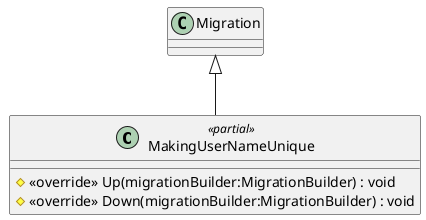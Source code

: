 @startuml
class MakingUserNameUnique <<partial>> {
    # <<override>> Up(migrationBuilder:MigrationBuilder) : void
    # <<override>> Down(migrationBuilder:MigrationBuilder) : void
}
Migration <|-- MakingUserNameUnique
@enduml
